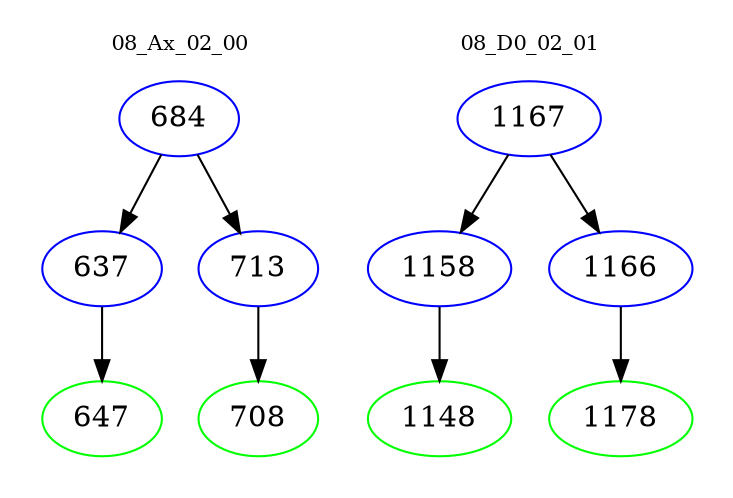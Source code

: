 digraph{
subgraph cluster_0 {
color = white
label = "08_Ax_02_00";
fontsize=10;
T0_684 [label="684", color="blue"]
T0_684 -> T0_637 [color="black"]
T0_637 [label="637", color="blue"]
T0_637 -> T0_647 [color="black"]
T0_647 [label="647", color="green"]
T0_684 -> T0_713 [color="black"]
T0_713 [label="713", color="blue"]
T0_713 -> T0_708 [color="black"]
T0_708 [label="708", color="green"]
}
subgraph cluster_1 {
color = white
label = "08_D0_02_01";
fontsize=10;
T1_1167 [label="1167", color="blue"]
T1_1167 -> T1_1158 [color="black"]
T1_1158 [label="1158", color="blue"]
T1_1158 -> T1_1148 [color="black"]
T1_1148 [label="1148", color="green"]
T1_1167 -> T1_1166 [color="black"]
T1_1166 [label="1166", color="blue"]
T1_1166 -> T1_1178 [color="black"]
T1_1178 [label="1178", color="green"]
}
}
